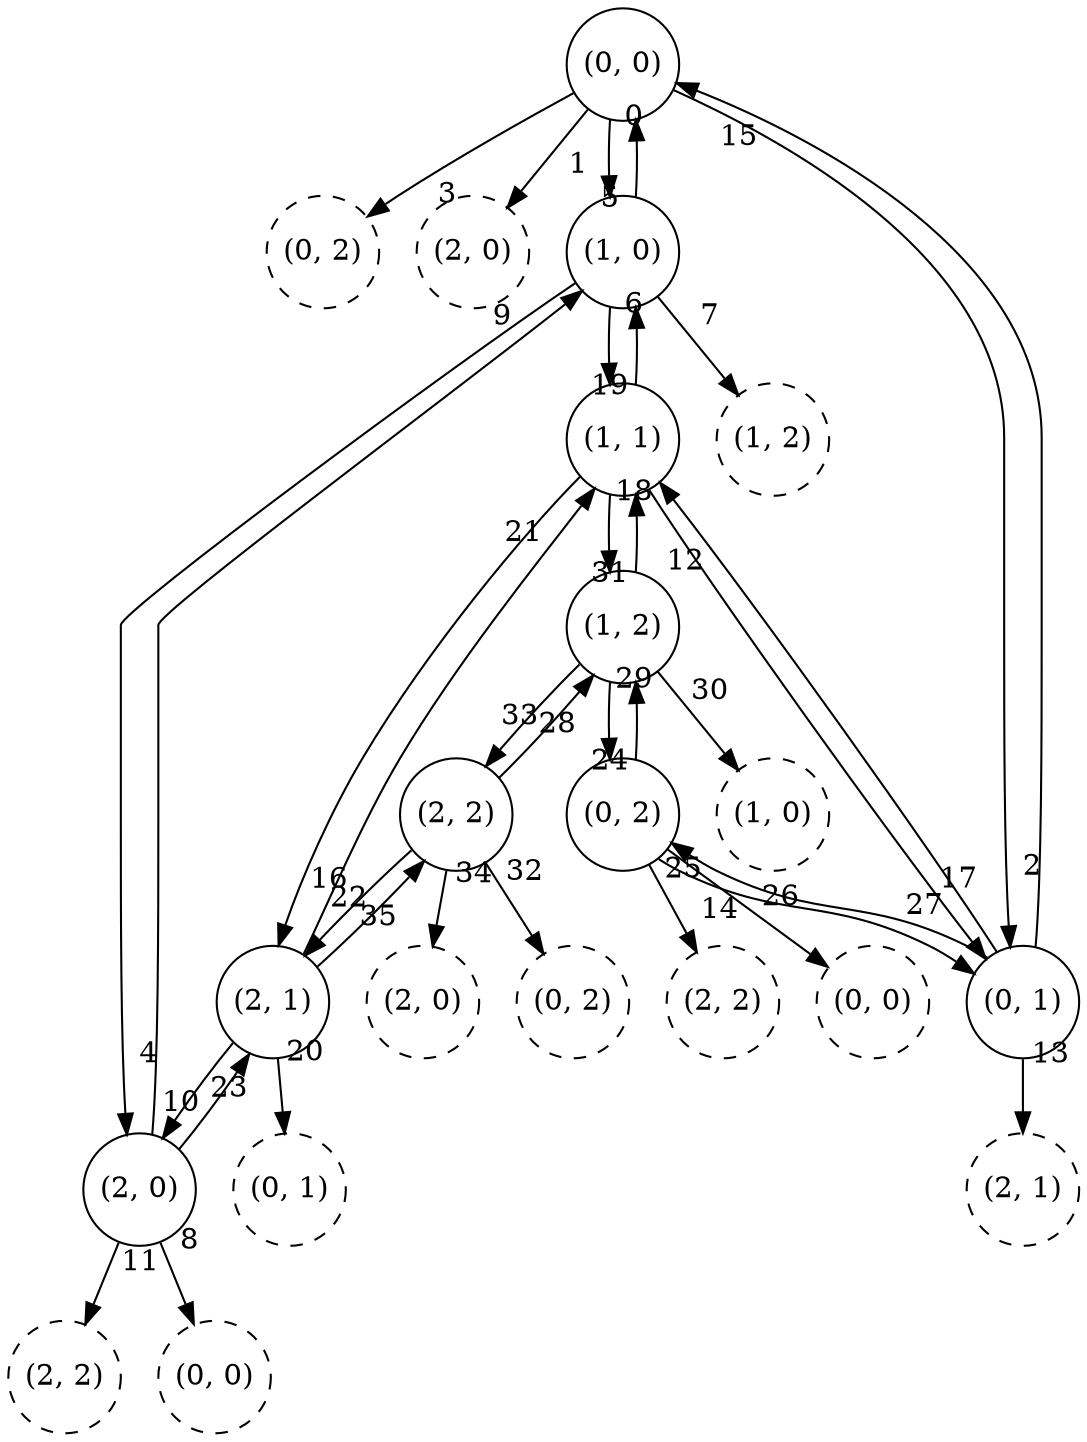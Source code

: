 digraph {
	"(0, -1)" [pos="0.0,-1.75!" width=0.75 height=0.75 fixedsize=True style="dashed" label="(0, 2)"]
	"(1, -1)" [pos="1.75,-1.75!" width=0.75 height=0.75 fixedsize=True style="dashed" label="(1, 2)"]
	"(2, -1)" [pos="3.5,-1.75!" width=0.75 height=0.75 fixedsize=True style="dashed" label="(2, 2)"]
	"(-1, 0)" [pos="-1.75,0.0!" width=0.75 height=0.75 fixedsize=True style="dashed" label="(2, 0)"]
	"(0, 0)" [pos="0.0,0.0!" width=0.75 height=0.75 fixedsize=True]
	"(1, 0)" [pos="1.75,0.0!" width=0.75 height=0.75 fixedsize=True]
	"(2, 0)" [pos="3.5,0.0!" width=0.75 height=0.75 fixedsize=True]
	"(3, 0)" [pos="5.25,0.0!" width=0.75 height=0.75 fixedsize=True style="dashed" label="(0, 0)"]
	"(-1, 1)" [pos="-1.75,1.75!" width=0.75 height=0.75 fixedsize=True style="dashed" label="(2, 1)"]
	"(0, 1)" [pos="0.0,1.75!" width=0.75 height=0.75 fixedsize=True]
	"(1, 1)" [pos="1.75,1.75!" width=0.75 height=0.75 fixedsize=True]
	"(2, 1)" [pos="3.5,1.75!" width=0.75 height=0.75 fixedsize=True]
	"(3, 1)" [pos="5.25,1.75!" width=0.75 height=0.75 fixedsize=True style="dashed" label="(0, 1)"]
	"(-1, 2)" [pos="-1.75,3.5!" width=0.75 height=0.75 fixedsize=True style="dashed" label="(2, 2)"]
	"(0, 2)" [pos="0.0,3.5!" width=0.75 height=0.75 fixedsize=True]
	"(1, 2)" [pos="1.75,3.5!" width=0.75 height=0.75 fixedsize=True]
	"(2, 2)" [pos="3.5,3.5!" width=0.75 height=0.75 fixedsize=True]
	"(3, 2)" [pos="5.25,3.5!" width=0.75 height=0.75 fixedsize=True style="dashed" label="(0, 2)"]
	"(0, 3)" [pos="0.0,5.25!" width=0.75 height=0.75 fixedsize=True style="dashed" label="(0, 0)"]
	"(1, 3)" [pos="1.75,5.25!" width=0.75 height=0.75 fixedsize=True style="dashed" label="(1, 0)"]
	"(2, 3)" [pos="3.5,5.25!" width=0.75 height=0.75 fixedsize=True style="dashed" label="(2, 0)"]

	 "(0, 0)" -> "(1, 0)"[headlabel=0 labeldistance=4 labelangle=-20];
	 "(0, 0)" -> "(-1, 0)"[headlabel=1 labeldistance=4 labelangle=-20];
	 "(0, 0)" -> "(0, 1)"[headlabel=2 labeldistance=4 labelangle=-20];
	 "(0, 0)" -> "(0, -1)"[headlabel=3 labeldistance=4 labelangle=-20];
	 "(1, 0)" -> "(2, 0)"[headlabel=4 labeldistance=4 labelangle=-20];
	 "(1, 0)" -> "(0, 0)"[headlabel=5 labeldistance=4 labelangle=-20];
	 "(1, 0)" -> "(1, 1)"[headlabel=6 labeldistance=4 labelangle=-20];
	 "(1, 0)" -> "(1, -1)"[headlabel=7 labeldistance=4 labelangle=-20];
	 "(2, 0)" -> "(3, 0)"[headlabel=8 labeldistance=4 labelangle=-20];
	 "(2, 0)" -> "(1, 0)"[headlabel=9 labeldistance=4 labelangle=-20];
	 "(2, 0)" -> "(2, 1)"[headlabel=10 labeldistance=4 labelangle=-20];
	 "(2, 0)" -> "(2, -1)"[headlabel=11 labeldistance=4 labelangle=-20];
	 "(0, 1)" -> "(1, 1)"[headlabel=12 labeldistance=4 labelangle=-20];
	 "(0, 1)" -> "(-1, 1)"[headlabel=13 labeldistance=4 labelangle=-20];
	 "(0, 1)" -> "(0, 2)"[headlabel=14 labeldistance=4 labelangle=-20];
	 "(0, 1)" -> "(0, 0)"[headlabel=15 labeldistance=4 labelangle=-20];
	 "(1, 1)" -> "(2, 1)"[headlabel=16 labeldistance=4 labelangle=-20];
	 "(1, 1)" -> "(0, 1)"[headlabel=17 labeldistance=4 labelangle=-20];
	 "(1, 1)" -> "(1, 2)"[headlabel=18 labeldistance=4 labelangle=-20];
	 "(1, 1)" -> "(1, 0)"[headlabel=19 labeldistance=4 labelangle=-20];
	 "(2, 1)" -> "(3, 1)"[headlabel=20 labeldistance=4 labelangle=-20];
	 "(2, 1)" -> "(1, 1)"[headlabel=21 labeldistance=4 labelangle=-20];
	 "(2, 1)" -> "(2, 2)"[headlabel=22 labeldistance=4 labelangle=-20];
	 "(2, 1)" -> "(2, 0)"[headlabel=23 labeldistance=4 labelangle=-20];
	 "(0, 2)" -> "(1, 2)"[headlabel=24 labeldistance=4 labelangle=-20];
	 "(0, 2)" -> "(-1, 2)"[headlabel=25 labeldistance=4 labelangle=-20];
	 "(0, 2)" -> "(0, 3)"[headlabel=26 labeldistance=4 labelangle=-20];
	 "(0, 2)" -> "(0, 1)"[headlabel=27 labeldistance=4 labelangle=-20];
	 "(1, 2)" -> "(2, 2)"[headlabel=28 labeldistance=4 labelangle=-20];
	 "(1, 2)" -> "(0, 2)"[headlabel=29 labeldistance=4 labelangle=-20];
	 "(1, 2)" -> "(1, 3)"[headlabel=30 labeldistance=4 labelangle=-20];
	 "(1, 2)" -> "(1, 1)"[headlabel=31 labeldistance=4 labelangle=-20];
	 "(2, 2)" -> "(3, 2)"[headlabel=32 labeldistance=4 labelangle=-20];
	 "(2, 2)" -> "(1, 2)"[headlabel=33 labeldistance=4 labelangle=-20];
	 "(2, 2)" -> "(2, 3)"[headlabel=34 labeldistance=4 labelangle=-20];
	 "(2, 2)" -> "(2, 1)"[headlabel=35 labeldistance=4 labelangle=-20];
}
